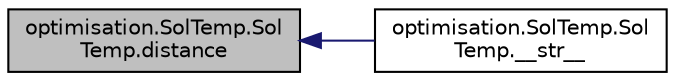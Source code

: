 digraph "optimisation.SolTemp.SolTemp.distance"
{
 // INTERACTIVE_SVG=YES
  edge [fontname="Helvetica",fontsize="10",labelfontname="Helvetica",labelfontsize="10"];
  node [fontname="Helvetica",fontsize="10",shape=record];
  rankdir="LR";
  Node1 [label="optimisation.SolTemp.Sol\lTemp.distance",height=0.2,width=0.4,color="black", fillcolor="grey75", style="filled" fontcolor="black"];
  Node1 -> Node2 [dir="back",color="midnightblue",fontsize="10",style="solid",fontname="Helvetica"];
  Node2 [label="optimisation.SolTemp.Sol\lTemp.__str__",height=0.2,width=0.4,color="black", fillcolor="white", style="filled",URL="$classoptimisation_1_1_sol_temp_1_1_sol_temp.html#a80a6b3c31b1af57166aa6aff94819f06",tooltip="rend une SolTemp de manière lisible pour l&#39;humain. "];
}
